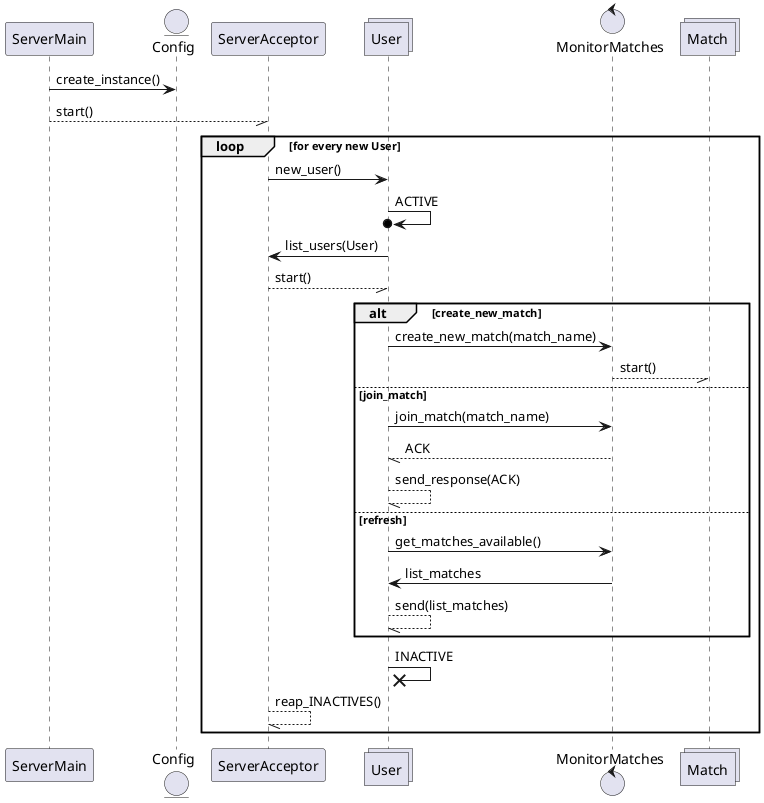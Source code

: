 @startuml
participant ServerMain

entity Config

ServerMain -> Config : create_instance()

participant ServerAcceptor

ServerMain --// ServerAcceptor : start()

collections User
loop for every new User
  ServerAcceptor -> User : new_user()

  User ->o User : ACTIVE

  User -> ServerAcceptor : list_users(User)

  ServerAcceptor --// User : start()

  control MonitorMatches

  collections Match

  alt create_new_match

     User -> MonitorMatches: create_new_match(match_name)

     MonitorMatches --// Match : start()

  else join_match
     
    User -> MonitorMatches: join_match(match_name)

    MonitorMatches --// User : ACK
    
    User --// User : send_response(ACK)

  else refresh
   
    User -> MonitorMatches: get_matches_available()

    MonitorMatches -> User : list_matches

    User --// User : send(list_matches)

  end

  User ->x User : INACTIVE

  ServerAcceptor --// ServerAcceptor : reap_INACTIVES()

end
@enduml